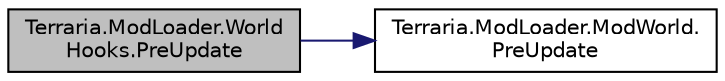 digraph "Terraria.ModLoader.WorldHooks.PreUpdate"
{
  edge [fontname="Helvetica",fontsize="10",labelfontname="Helvetica",labelfontsize="10"];
  node [fontname="Helvetica",fontsize="10",shape=record];
  rankdir="LR";
  Node19 [label="Terraria.ModLoader.World\lHooks.PreUpdate",height=0.2,width=0.4,color="black", fillcolor="grey75", style="filled", fontcolor="black"];
  Node19 -> Node20 [color="midnightblue",fontsize="10",style="solid",fontname="Helvetica"];
  Node20 [label="Terraria.ModLoader.ModWorld.\lPreUpdate",height=0.2,width=0.4,color="black", fillcolor="white", style="filled",URL="$class_terraria_1_1_mod_loader_1_1_mod_world.html#ad1e9ea8fc667b3e439e26edf7289cdaf",tooltip="Use this method to have things happen in the world. In vanilla Terraria, a good example of code suita..."];
}
